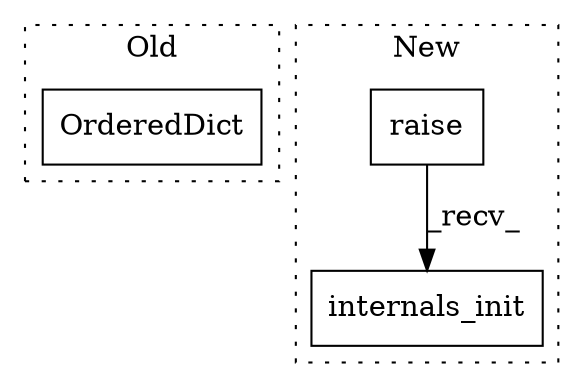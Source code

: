 digraph G {
subgraph cluster0 {
1 [label="OrderedDict" a="32" s="2503" l="13" shape="box"];
label = "Old";
style="dotted";
}
subgraph cluster1 {
2 [label="raise" a="32" s="2155" l="7" shape="box"];
3 [label="internals_init" a="32" s="2163" l="16" shape="box"];
label = "New";
style="dotted";
}
2 -> 3 [label="_recv_"];
}